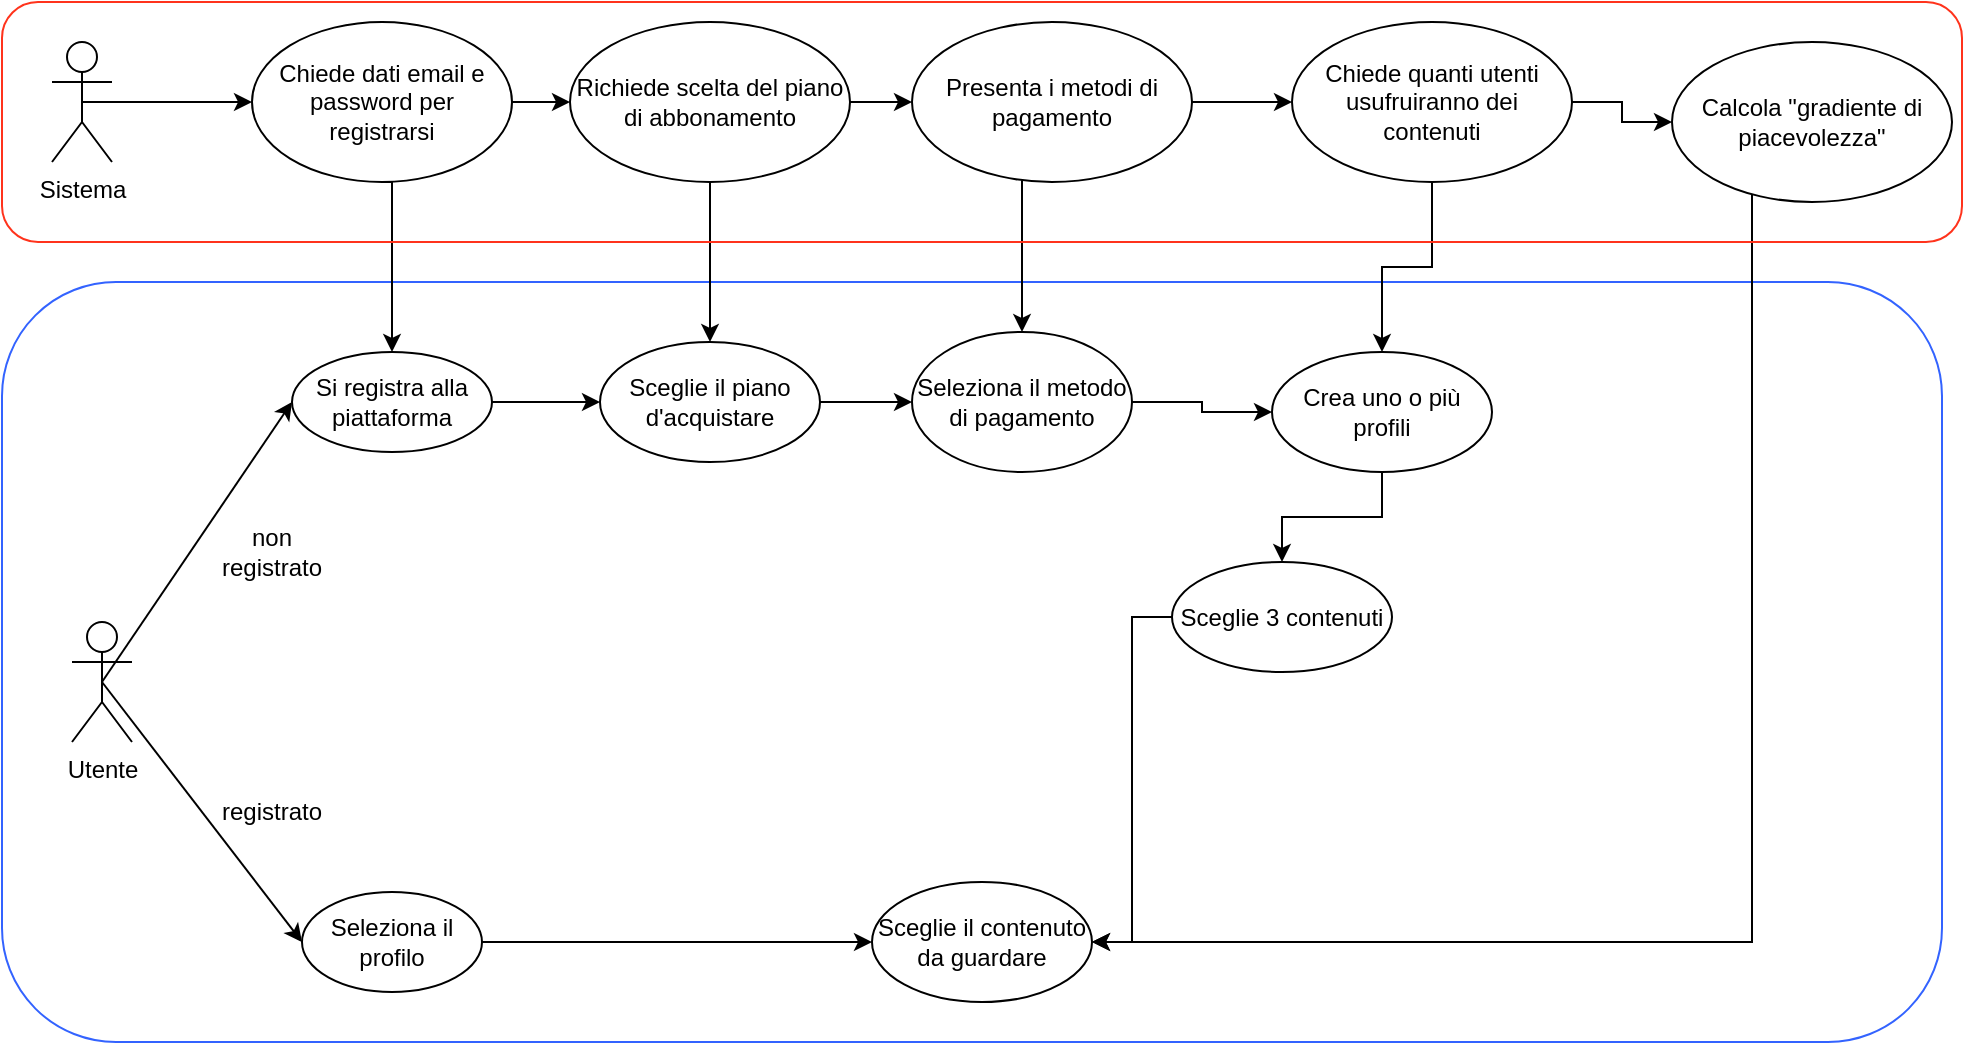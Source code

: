 <mxfile version="20.2.2" type="device"><diagram id="QTK1YTyzAqTqQLE1XG0a" name="Pagina-1"><mxGraphModel dx="1247" dy="677" grid="1" gridSize="10" guides="1" tooltips="1" connect="1" arrows="1" fold="1" page="1" pageScale="1" pageWidth="827" pageHeight="1169" math="0" shadow="0"><root><mxCell id="0"/><mxCell id="1" parent="0"/><mxCell id="UYqDY6FUqN4V2VqTHJFm-62" value="" style="rounded=1;whiteSpace=wrap;html=1;fillColor=none;strokeColor=#3363FF;" vertex="1" parent="1"><mxGeometry x="5" y="230" width="970" height="380" as="geometry"/></mxCell><mxCell id="UYqDY6FUqN4V2VqTHJFm-1" value="Utente" style="shape=umlActor;verticalLabelPosition=bottom;verticalAlign=top;html=1;outlineConnect=0;" vertex="1" parent="1"><mxGeometry x="40" y="400" width="30" height="60" as="geometry"/></mxCell><mxCell id="UYqDY6FUqN4V2VqTHJFm-6" style="edgeStyle=orthogonalEdgeStyle;rounded=0;orthogonalLoop=1;jettySize=auto;html=1;exitX=1;exitY=0.5;exitDx=0;exitDy=0;" edge="1" parent="1" source="UYqDY6FUqN4V2VqTHJFm-5" target="UYqDY6FUqN4V2VqTHJFm-7"><mxGeometry relative="1" as="geometry"><mxPoint x="310" y="290" as="targetPoint"/></mxGeometry></mxCell><mxCell id="UYqDY6FUqN4V2VqTHJFm-5" value="Si registra alla piattaforma" style="ellipse;whiteSpace=wrap;html=1;" vertex="1" parent="1"><mxGeometry x="150" y="265" width="100" height="50" as="geometry"/></mxCell><mxCell id="UYqDY6FUqN4V2VqTHJFm-29" style="edgeStyle=orthogonalEdgeStyle;rounded=0;orthogonalLoop=1;jettySize=auto;html=1;entryX=0;entryY=0.5;entryDx=0;entryDy=0;" edge="1" parent="1" source="UYqDY6FUqN4V2VqTHJFm-7" target="UYqDY6FUqN4V2VqTHJFm-27"><mxGeometry relative="1" as="geometry"/></mxCell><mxCell id="UYqDY6FUqN4V2VqTHJFm-7" value="Sceglie il piano d'acquistare" style="ellipse;whiteSpace=wrap;html=1;" vertex="1" parent="1"><mxGeometry x="304" y="260" width="110" height="60" as="geometry"/></mxCell><mxCell id="UYqDY6FUqN4V2VqTHJFm-53" style="edgeStyle=orthogonalEdgeStyle;rounded=0;orthogonalLoop=1;jettySize=auto;html=1;" edge="1" parent="1" source="UYqDY6FUqN4V2VqTHJFm-8" target="UYqDY6FUqN4V2VqTHJFm-17"><mxGeometry relative="1" as="geometry"/></mxCell><mxCell id="UYqDY6FUqN4V2VqTHJFm-8" value="Crea uno o più profili" style="ellipse;whiteSpace=wrap;html=1;" vertex="1" parent="1"><mxGeometry x="640" y="265" width="110" height="60" as="geometry"/></mxCell><mxCell id="UYqDY6FUqN4V2VqTHJFm-10" value="Sceglie il contenuto da guardare" style="ellipse;whiteSpace=wrap;html=1;" vertex="1" parent="1"><mxGeometry x="440" y="530" width="110" height="60" as="geometry"/></mxCell><mxCell id="UYqDY6FUqN4V2VqTHJFm-12" value="" style="endArrow=classic;html=1;rounded=0;entryX=0;entryY=0.5;entryDx=0;entryDy=0;exitX=0.5;exitY=0.5;exitDx=0;exitDy=0;exitPerimeter=0;" edge="1" parent="1" source="UYqDY6FUqN4V2VqTHJFm-1" target="UYqDY6FUqN4V2VqTHJFm-14"><mxGeometry width="50" height="50" relative="1" as="geometry"><mxPoint x="40" y="420" as="sourcePoint"/><mxPoint x="140" y="410" as="targetPoint"/></mxGeometry></mxCell><mxCell id="UYqDY6FUqN4V2VqTHJFm-13" value="" style="endArrow=classic;html=1;rounded=0;exitX=0.5;exitY=0.5;exitDx=0;exitDy=0;exitPerimeter=0;entryX=0;entryY=0.5;entryDx=0;entryDy=0;" edge="1" parent="1" source="UYqDY6FUqN4V2VqTHJFm-1" target="UYqDY6FUqN4V2VqTHJFm-5"><mxGeometry width="50" height="50" relative="1" as="geometry"><mxPoint x="60" y="340" as="sourcePoint"/><mxPoint x="110" y="290" as="targetPoint"/><Array as="points"/></mxGeometry></mxCell><mxCell id="UYqDY6FUqN4V2VqTHJFm-15" style="edgeStyle=orthogonalEdgeStyle;rounded=0;orthogonalLoop=1;jettySize=auto;html=1;exitX=1;exitY=0.5;exitDx=0;exitDy=0;entryX=0;entryY=0.5;entryDx=0;entryDy=0;" edge="1" parent="1" source="UYqDY6FUqN4V2VqTHJFm-14" target="UYqDY6FUqN4V2VqTHJFm-10"><mxGeometry relative="1" as="geometry"/></mxCell><mxCell id="UYqDY6FUqN4V2VqTHJFm-14" value="Seleziona il profilo" style="ellipse;whiteSpace=wrap;html=1;" vertex="1" parent="1"><mxGeometry x="155" y="535" width="90" height="50" as="geometry"/></mxCell><mxCell id="UYqDY6FUqN4V2VqTHJFm-57" style="edgeStyle=orthogonalEdgeStyle;rounded=0;orthogonalLoop=1;jettySize=auto;html=1;entryX=1;entryY=0.5;entryDx=0;entryDy=0;" edge="1" parent="1" source="UYqDY6FUqN4V2VqTHJFm-17" target="UYqDY6FUqN4V2VqTHJFm-10"><mxGeometry relative="1" as="geometry"/></mxCell><mxCell id="UYqDY6FUqN4V2VqTHJFm-17" value="Sceglie 3 contenuti" style="ellipse;whiteSpace=wrap;html=1;" vertex="1" parent="1"><mxGeometry x="590" y="370" width="110" height="55" as="geometry"/></mxCell><mxCell id="UYqDY6FUqN4V2VqTHJFm-23" style="edgeStyle=orthogonalEdgeStyle;rounded=0;orthogonalLoop=1;jettySize=auto;html=1;entryX=0;entryY=0.5;entryDx=0;entryDy=0;exitX=0.5;exitY=0.5;exitDx=0;exitDy=0;exitPerimeter=0;" edge="1" parent="1" source="UYqDY6FUqN4V2VqTHJFm-20" target="UYqDY6FUqN4V2VqTHJFm-34"><mxGeometry relative="1" as="geometry"><mxPoint x="140" y="140" as="targetPoint"/></mxGeometry></mxCell><mxCell id="UYqDY6FUqN4V2VqTHJFm-20" value="Sistema" style="shape=umlActor;verticalLabelPosition=bottom;verticalAlign=top;html=1;outlineConnect=0;" vertex="1" parent="1"><mxGeometry x="30" y="110" width="30" height="60" as="geometry"/></mxCell><mxCell id="UYqDY6FUqN4V2VqTHJFm-45" style="edgeStyle=orthogonalEdgeStyle;rounded=0;orthogonalLoop=1;jettySize=auto;html=1;entryX=0;entryY=0.5;entryDx=0;entryDy=0;" edge="1" parent="1" source="UYqDY6FUqN4V2VqTHJFm-27" target="UYqDY6FUqN4V2VqTHJFm-8"><mxGeometry relative="1" as="geometry"/></mxCell><mxCell id="UYqDY6FUqN4V2VqTHJFm-27" value="Seleziona il metodo di pagamento" style="ellipse;whiteSpace=wrap;html=1;" vertex="1" parent="1"><mxGeometry x="460" y="255" width="110" height="70" as="geometry"/></mxCell><mxCell id="UYqDY6FUqN4V2VqTHJFm-38" style="edgeStyle=orthogonalEdgeStyle;rounded=0;orthogonalLoop=1;jettySize=auto;html=1;entryX=0.5;entryY=0;entryDx=0;entryDy=0;" edge="1" parent="1" source="UYqDY6FUqN4V2VqTHJFm-30" target="UYqDY6FUqN4V2VqTHJFm-27"><mxGeometry relative="1" as="geometry"><Array as="points"><mxPoint x="515" y="200"/><mxPoint x="515" y="200"/></Array></mxGeometry></mxCell><mxCell id="UYqDY6FUqN4V2VqTHJFm-43" style="edgeStyle=orthogonalEdgeStyle;rounded=0;orthogonalLoop=1;jettySize=auto;html=1;entryX=0;entryY=0.5;entryDx=0;entryDy=0;" edge="1" parent="1" source="UYqDY6FUqN4V2VqTHJFm-30" target="UYqDY6FUqN4V2VqTHJFm-33"><mxGeometry relative="1" as="geometry"/></mxCell><mxCell id="UYqDY6FUqN4V2VqTHJFm-30" value="Presenta i metodi di&lt;br&gt;pagamento" style="ellipse;whiteSpace=wrap;html=1;" vertex="1" parent="1"><mxGeometry x="460" y="100" width="140" height="80" as="geometry"/></mxCell><mxCell id="UYqDY6FUqN4V2VqTHJFm-44" style="edgeStyle=orthogonalEdgeStyle;rounded=0;orthogonalLoop=1;jettySize=auto;html=1;entryX=0.5;entryY=0;entryDx=0;entryDy=0;" edge="1" parent="1" source="UYqDY6FUqN4V2VqTHJFm-33" target="UYqDY6FUqN4V2VqTHJFm-8"><mxGeometry relative="1" as="geometry"/></mxCell><mxCell id="UYqDY6FUqN4V2VqTHJFm-61" style="edgeStyle=orthogonalEdgeStyle;rounded=0;orthogonalLoop=1;jettySize=auto;html=1;entryX=0;entryY=0.5;entryDx=0;entryDy=0;" edge="1" parent="1" source="UYqDY6FUqN4V2VqTHJFm-33" target="UYqDY6FUqN4V2VqTHJFm-55"><mxGeometry relative="1" as="geometry"/></mxCell><mxCell id="UYqDY6FUqN4V2VqTHJFm-33" value="Chiede quanti utenti usufruiranno dei contenuti" style="ellipse;whiteSpace=wrap;html=1;" vertex="1" parent="1"><mxGeometry x="650" y="100" width="140" height="80" as="geometry"/></mxCell><mxCell id="UYqDY6FUqN4V2VqTHJFm-36" style="edgeStyle=orthogonalEdgeStyle;rounded=0;orthogonalLoop=1;jettySize=auto;html=1;entryX=0.5;entryY=0;entryDx=0;entryDy=0;exitX=0.5;exitY=1;exitDx=0;exitDy=0;" edge="1" parent="1" source="UYqDY6FUqN4V2VqTHJFm-34" target="UYqDY6FUqN4V2VqTHJFm-5"><mxGeometry relative="1" as="geometry"><Array as="points"><mxPoint x="200" y="180"/></Array></mxGeometry></mxCell><mxCell id="UYqDY6FUqN4V2VqTHJFm-40" style="edgeStyle=orthogonalEdgeStyle;rounded=0;orthogonalLoop=1;jettySize=auto;html=1;entryX=0;entryY=0.5;entryDx=0;entryDy=0;" edge="1" parent="1" source="UYqDY6FUqN4V2VqTHJFm-34" target="UYqDY6FUqN4V2VqTHJFm-39"><mxGeometry relative="1" as="geometry"/></mxCell><mxCell id="UYqDY6FUqN4V2VqTHJFm-34" value="Chiede dati email e password per registrarsi" style="ellipse;whiteSpace=wrap;html=1;" vertex="1" parent="1"><mxGeometry x="130" y="100" width="130" height="80" as="geometry"/></mxCell><mxCell id="UYqDY6FUqN4V2VqTHJFm-41" style="edgeStyle=orthogonalEdgeStyle;rounded=0;orthogonalLoop=1;jettySize=auto;html=1;entryX=0;entryY=0.5;entryDx=0;entryDy=0;" edge="1" parent="1" source="UYqDY6FUqN4V2VqTHJFm-39" target="UYqDY6FUqN4V2VqTHJFm-30"><mxGeometry relative="1" as="geometry"/></mxCell><mxCell id="UYqDY6FUqN4V2VqTHJFm-42" style="edgeStyle=orthogonalEdgeStyle;rounded=0;orthogonalLoop=1;jettySize=auto;html=1;entryX=0.5;entryY=0;entryDx=0;entryDy=0;" edge="1" parent="1" source="UYqDY6FUqN4V2VqTHJFm-39" target="UYqDY6FUqN4V2VqTHJFm-7"><mxGeometry relative="1" as="geometry"/></mxCell><mxCell id="UYqDY6FUqN4V2VqTHJFm-39" value="Richiede scelta del piano di abbonamento" style="ellipse;whiteSpace=wrap;html=1;" vertex="1" parent="1"><mxGeometry x="289" y="100" width="140" height="80" as="geometry"/></mxCell><mxCell id="UYqDY6FUqN4V2VqTHJFm-50" value="registrato" style="text;html=1;strokeColor=none;fillColor=none;align=center;verticalAlign=middle;whiteSpace=wrap;rounded=0;" vertex="1" parent="1"><mxGeometry x="110" y="480" width="60" height="30" as="geometry"/></mxCell><mxCell id="UYqDY6FUqN4V2VqTHJFm-51" value="non registrato" style="text;html=1;strokeColor=none;fillColor=none;align=center;verticalAlign=middle;whiteSpace=wrap;rounded=0;" vertex="1" parent="1"><mxGeometry x="110" y="350" width="60" height="30" as="geometry"/></mxCell><mxCell id="UYqDY6FUqN4V2VqTHJFm-60" style="edgeStyle=orthogonalEdgeStyle;rounded=0;orthogonalLoop=1;jettySize=auto;html=1;" edge="1" parent="1" source="UYqDY6FUqN4V2VqTHJFm-55"><mxGeometry relative="1" as="geometry"><mxPoint x="550" y="560" as="targetPoint"/><Array as="points"><mxPoint x="880" y="560"/><mxPoint x="610" y="560"/></Array></mxGeometry></mxCell><mxCell id="UYqDY6FUqN4V2VqTHJFm-55" value="Calcola &quot;gradiente di piacevolezza&quot;" style="ellipse;whiteSpace=wrap;html=1;" vertex="1" parent="1"><mxGeometry x="840" y="110" width="140" height="80" as="geometry"/></mxCell><mxCell id="UYqDY6FUqN4V2VqTHJFm-63" value="" style="rounded=1;whiteSpace=wrap;html=1;fillColor=none;strokeColor=#FF331C;" vertex="1" parent="1"><mxGeometry x="5" y="90" width="980" height="120" as="geometry"/></mxCell></root></mxGraphModel></diagram></mxfile>